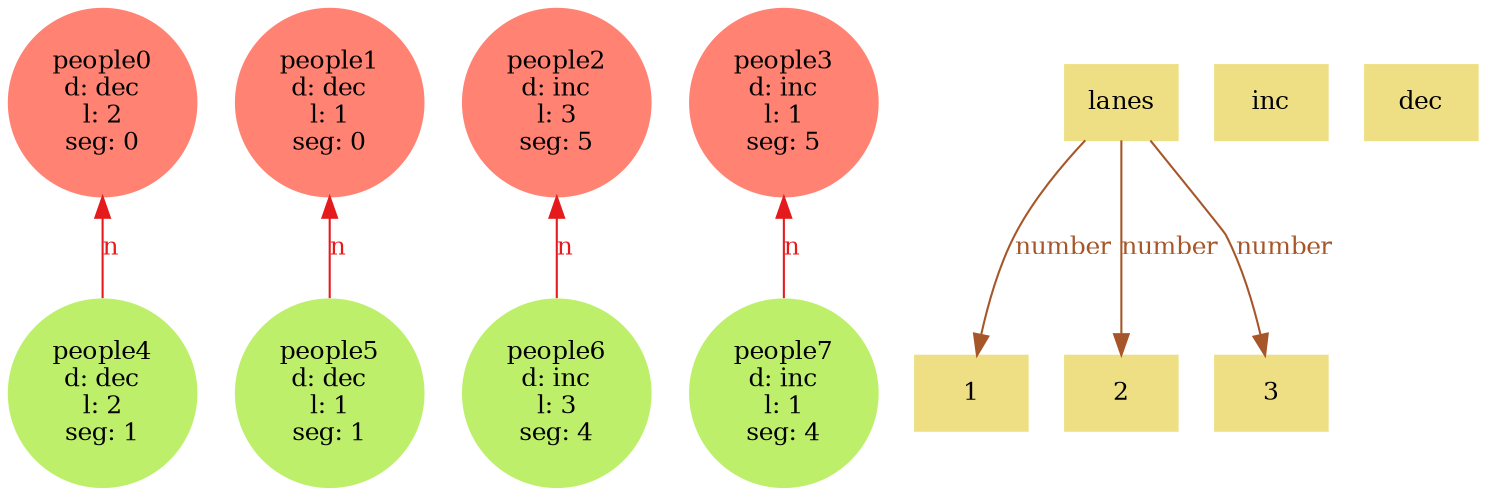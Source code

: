 digraph "graph" {
graph [fontsize=12]
node [fontsize=12]
edge [fontsize=12]
rankdir=TB;
"N13" -> "N12" [uuid = "<people4, people0>", color = "#e41a1c", fontcolor = "#e41a1c", style = "solid", label = "n", dir = "back", weight = "1"]
"N11" -> "N10" [uuid = "<people5, people1>", color = "#e41a1c", fontcolor = "#e41a1c", style = "solid", label = "n", dir = "back", weight = "1"]
"N9" -> "N8" [uuid = "<people6, people2>", color = "#e41a1c", fontcolor = "#e41a1c", style = "solid", label = "n", dir = "back", weight = "1"]
"N7" -> "N6" [uuid = "<people7, people3>", color = "#e41a1c", fontcolor = "#e41a1c", style = "solid", label = "n", dir = "back", weight = "1"]
"N5" -> "N4" [uuid = "<lanes, 1>", color = "#a65628", fontcolor = "#a65628", style = "solid", label = "number", dir = "forward", weight = "1"]
"N5" -> "N3" [uuid = "<lanes, 2>", color = "#a65628", fontcolor = "#a65628", style = "solid", label = "number", dir = "forward", weight = "1"]
"N5" -> "N2" [uuid = "<lanes, 3>", color = "#a65628", fontcolor = "#a65628", style = "solid", label = "number", dir = "forward", weight = "1"]
"N0" [uuid="inc", label="inc", color="#efdf84", fontcolor = "#000000", shape = "box", style = "filled, solid"]
"N1" [uuid="dec", label="dec", color="#efdf84", fontcolor = "#000000", shape = "box", style = "filled, solid"]
"N2" [uuid="3", label="3", color="#efdf84", fontcolor = "#000000", shape = "box", style = "filled, solid"]
"N3" [uuid="2", label="2", color="#efdf84", fontcolor = "#000000", shape = "box", style = "filled, solid"]
"N4" [uuid="1", label="1", color="#efdf84", fontcolor = "#000000", shape = "box", style = "filled, solid"]
"N5" [uuid="lanes", label="lanes", color="#efdf84", fontcolor = "#000000", shape = "box", style = "filled, solid"]
"N6" [uuid="people7", label="people7\nd: inc\nl: 1\nseg: 4", color="#bdef6b", fontcolor = "#000000", shape = "circle", style = "filled, solid"]
"N7" [uuid="people3", label="people3\nd: inc\nl: 1\nseg: 5", color="#ff8273", fontcolor = "#000000", shape = "circle", style = "filled, solid"]
"N8" [uuid="people6", label="people6\nd: inc\nl: 3\nseg: 4", color="#bdef6b", fontcolor = "#000000", shape = "circle", style = "filled, solid"]
"N9" [uuid="people2", label="people2\nd: inc\nl: 3\nseg: 5", color="#ff8273", fontcolor = "#000000", shape = "circle", style = "filled, solid"]
"N10" [uuid="people5", label="people5\nd: dec\nl: 1\nseg: 1", color="#bdef6b", fontcolor = "#000000", shape = "circle", style = "filled, solid"]
"N11" [uuid="people1", label="people1\nd: dec\nl: 1\nseg: 0", color="#ff8273", fontcolor = "#000000", shape = "circle", style = "filled, solid"]
"N12" [uuid="people4", label="people4\nd: dec\nl: 2\nseg: 1", color="#bdef6b", fontcolor = "#000000", shape = "circle", style = "filled, solid"]
"N13" [uuid="people0", label="people0\nd: dec\nl: 2\nseg: 0", color="#ff8273", fontcolor = "#000000", shape = "circle", style = "filled, solid"]
}
